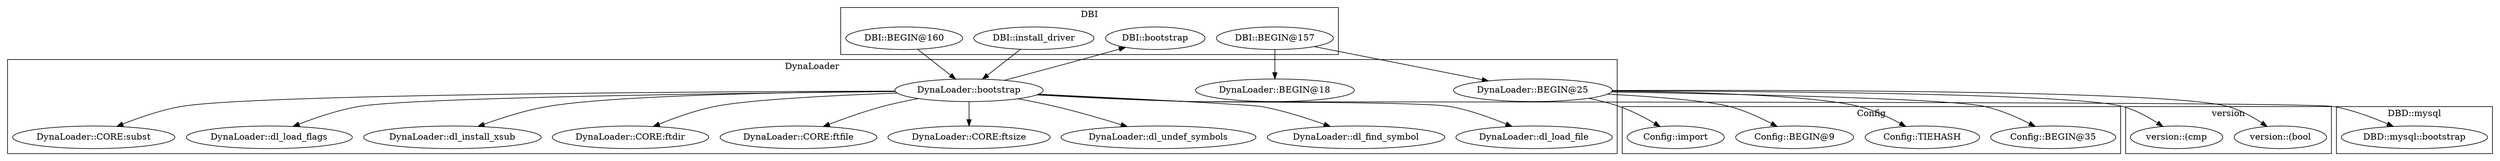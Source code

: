 digraph {
graph [overlap=false]
subgraph cluster_Config {
	label="Config";
	"Config::BEGIN@35";
	"Config::TIEHASH";
	"Config::BEGIN@9";
	"Config::import";
}
subgraph cluster_DynaLoader {
	label="DynaLoader";
	"DynaLoader::CORE:ftfile";
	"DynaLoader::CORE:ftsize";
	"DynaLoader::dl_undef_symbols";
	"DynaLoader::BEGIN@25";
	"DynaLoader::dl_find_symbol";
	"DynaLoader::dl_load_file";
	"DynaLoader::CORE:subst";
	"DynaLoader::dl_load_flags";
	"DynaLoader::BEGIN@18";
	"DynaLoader::dl_install_xsub";
	"DynaLoader::CORE:ftdir";
	"DynaLoader::bootstrap";
}
subgraph cluster_DBI {
	label="DBI";
	"DBI::install_driver";
	"DBI::BEGIN@160";
	"DBI::BEGIN@157";
	"DBI::bootstrap";
}
subgraph cluster_DBD_mysql {
	label="DBD::mysql";
	"DBD::mysql::bootstrap";
}
subgraph cluster_version {
	label="version";
	"version::(bool";
	"version::(cmp";
}
"DynaLoader::bootstrap" -> "DynaLoader::dl_find_symbol";
"DynaLoader::bootstrap" -> "DynaLoader::CORE:ftsize";
"DynaLoader::bootstrap" -> "DynaLoader::dl_load_file";
"DBI::install_driver" -> "DynaLoader::bootstrap";
"DBI::BEGIN@160" -> "DynaLoader::bootstrap";
"DynaLoader::BEGIN@25" -> "Config::BEGIN@35";
"DynaLoader::bootstrap" -> "DynaLoader::CORE:ftfile";
"DynaLoader::BEGIN@25" -> "version::(bool";
"DynaLoader::bootstrap" -> "DynaLoader::CORE:subst";
"DynaLoader::bootstrap" -> "DBD::mysql::bootstrap";
"DynaLoader::BEGIN@25" -> "Config::TIEHASH";
"DBI::BEGIN@157" -> "DynaLoader::BEGIN@25";
"DynaLoader::BEGIN@25" -> "Config::import";
"DynaLoader::bootstrap" -> "DBI::bootstrap";
"DynaLoader::BEGIN@25" -> "Config::BEGIN@9";
"DynaLoader::bootstrap" -> "DynaLoader::CORE:ftdir";
"DynaLoader::bootstrap" -> "DynaLoader::dl_undef_symbols";
"DynaLoader::BEGIN@25" -> "version::(cmp";
"DBI::BEGIN@157" -> "DynaLoader::BEGIN@18";
"DynaLoader::bootstrap" -> "DynaLoader::dl_load_flags";
"DynaLoader::bootstrap" -> "DynaLoader::dl_install_xsub";
}

